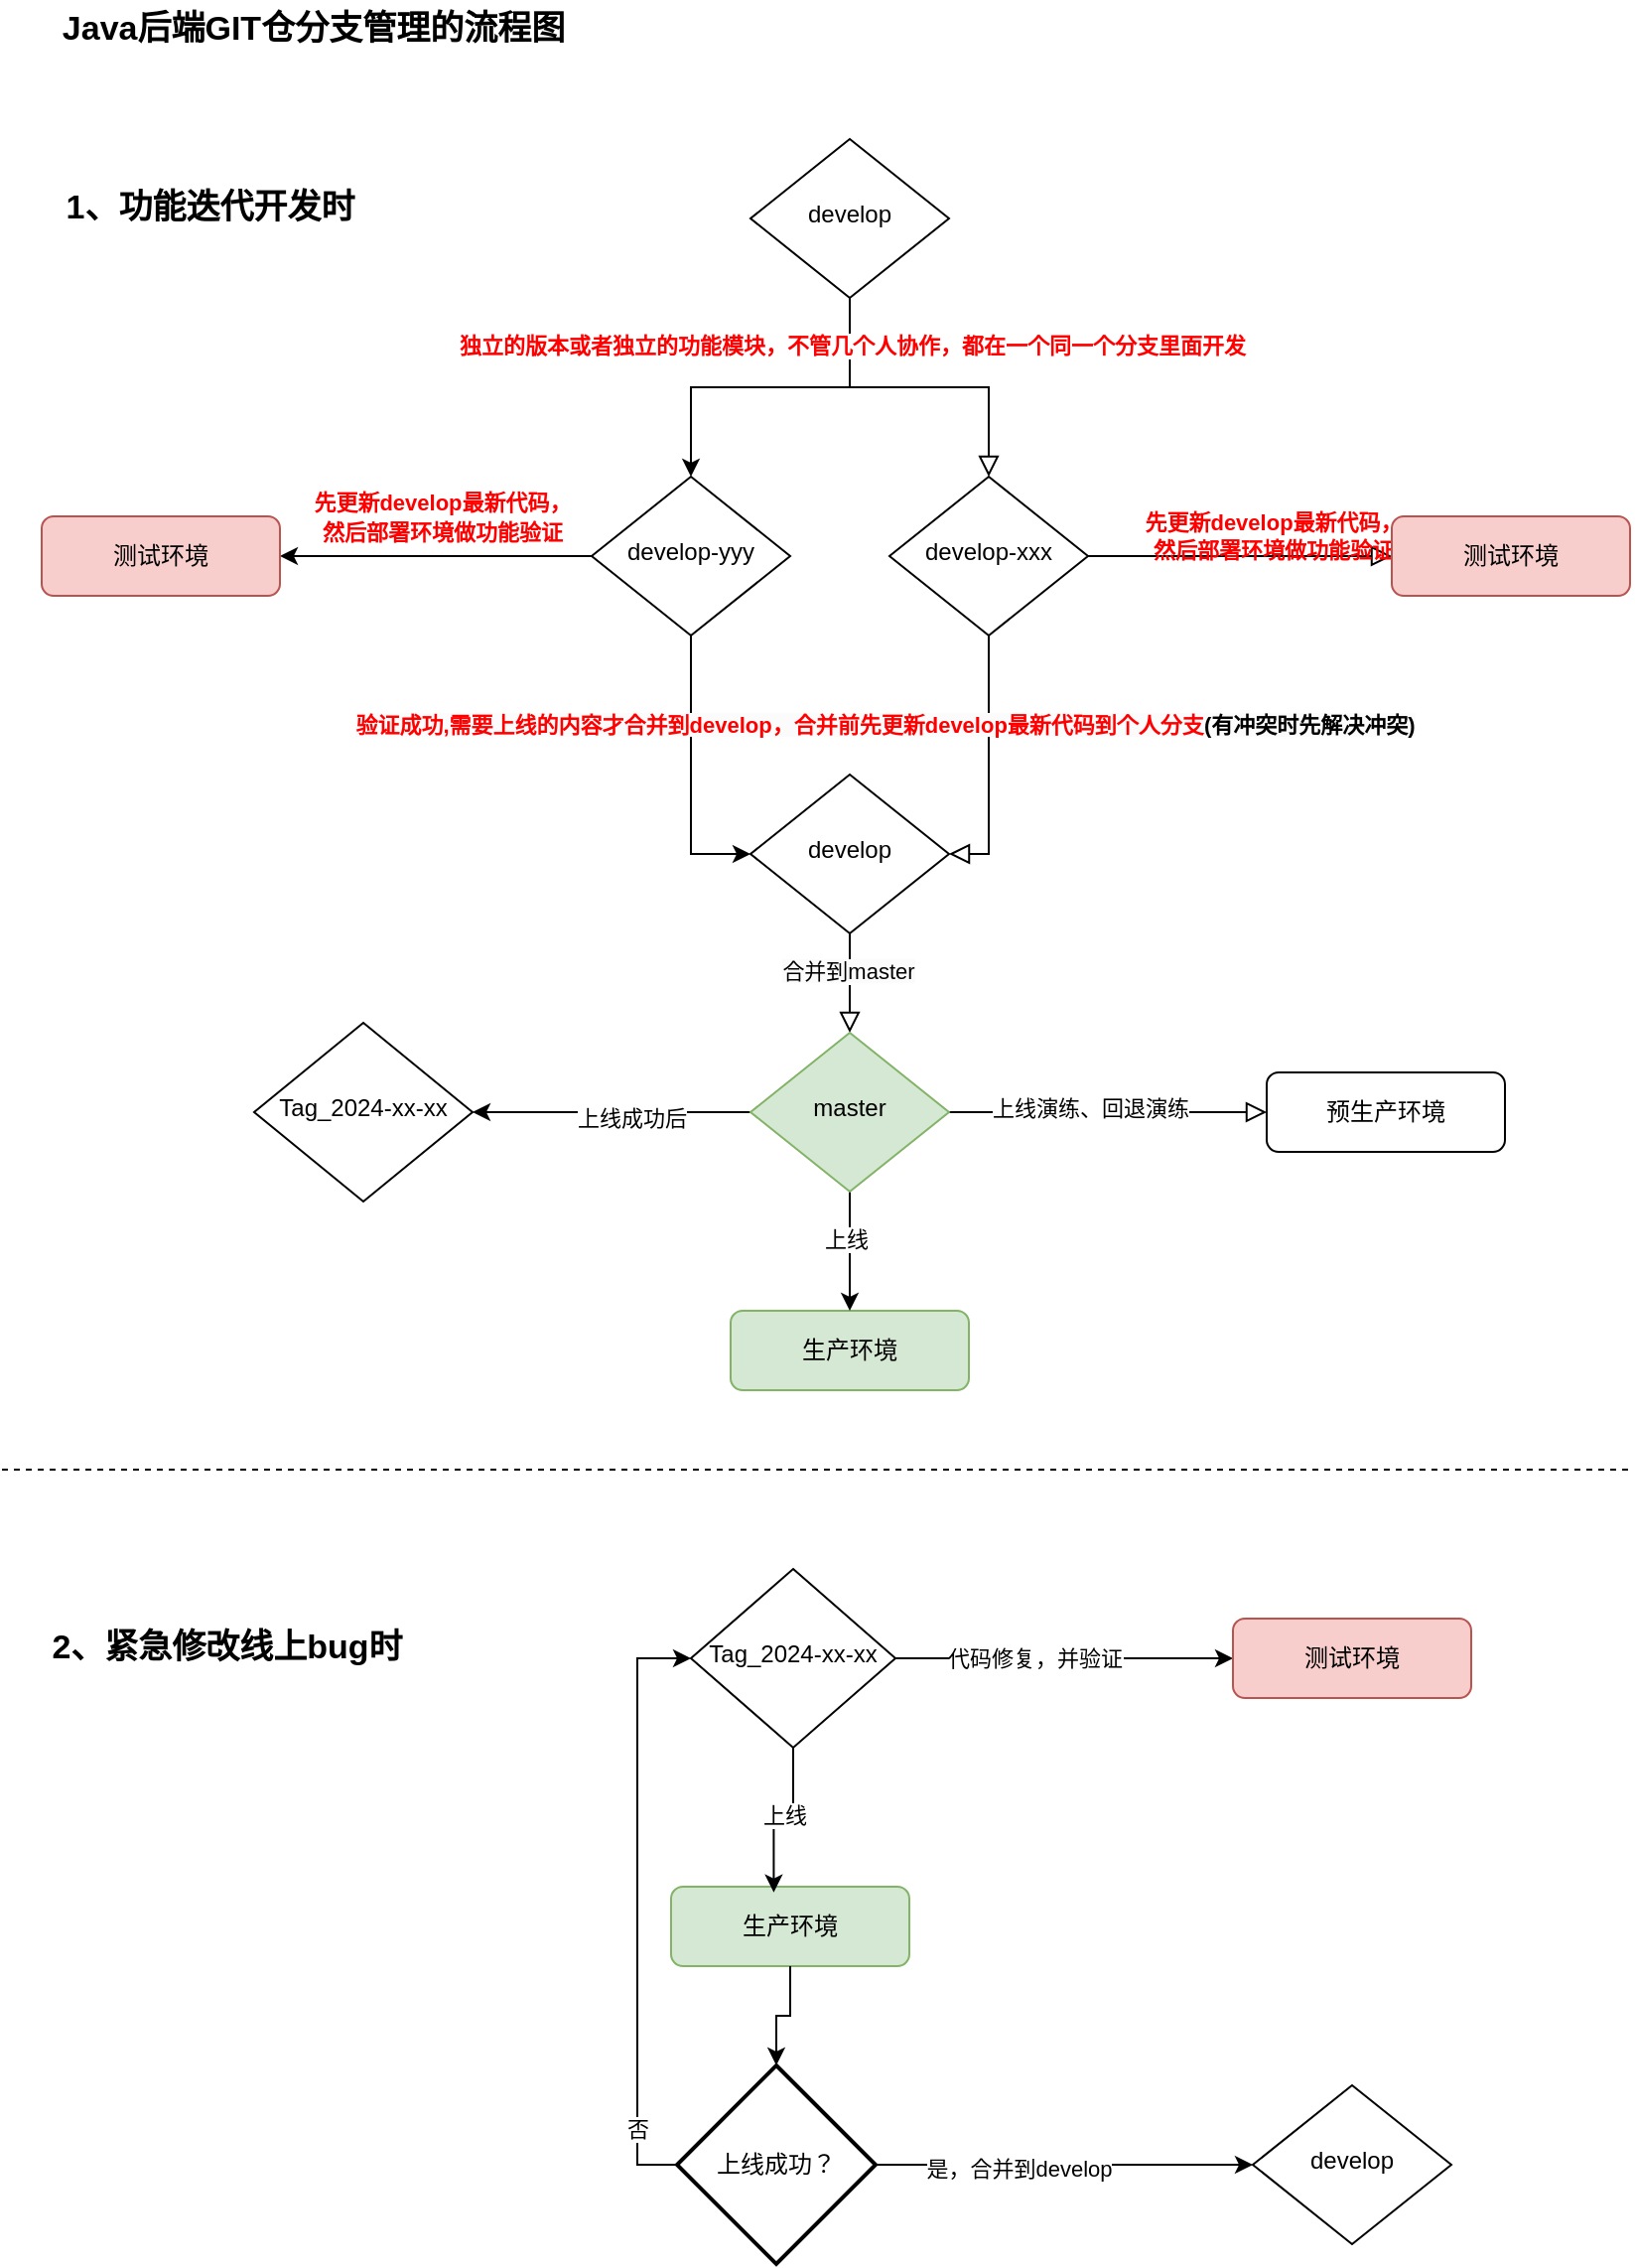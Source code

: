 <mxfile version="24.7.13">
  <diagram name="第 1 页" id="W_j7NMYkgrpg5_3cmiNn">
    <mxGraphModel dx="1434" dy="780" grid="1" gridSize="10" guides="1" tooltips="1" connect="1" arrows="1" fold="1" page="1" pageScale="1" pageWidth="827" pageHeight="1169" math="0" shadow="0">
      <root>
        <mxCell id="0" />
        <mxCell id="1" parent="0" />
        <mxCell id="8pB5E66EUDPTWyV27n4p-1" value="" style="rounded=0;html=1;jettySize=auto;orthogonalLoop=1;fontSize=11;endArrow=block;endFill=0;endSize=8;strokeWidth=1;shadow=0;labelBackgroundColor=none;edgeStyle=orthogonalEdgeStyle;exitX=0.5;exitY=1;exitDx=0;exitDy=0;" edge="1" parent="1" source="8pB5E66EUDPTWyV27n4p-28" target="8pB5E66EUDPTWyV27n4p-7">
          <mxGeometry relative="1" as="geometry" />
        </mxCell>
        <mxCell id="8pB5E66EUDPTWyV27n4p-2" style="edgeStyle=orthogonalEdgeStyle;rounded=0;orthogonalLoop=1;jettySize=auto;html=1;entryX=0.5;entryY=0;entryDx=0;entryDy=0;exitX=0.5;exitY=1;exitDx=0;exitDy=0;" edge="1" parent="1" source="8pB5E66EUDPTWyV27n4p-28" target="8pB5E66EUDPTWyV27n4p-24">
          <mxGeometry relative="1" as="geometry" />
        </mxCell>
        <mxCell id="8pB5E66EUDPTWyV27n4p-3" value="&lt;font color=&quot;#ff0000&quot;&gt;&lt;b&gt;独立的版本或者独立的功能模块，不管几个人协作，都在一个同一个分支里面开发&lt;/b&gt;&lt;/font&gt;" style="edgeLabel;html=1;align=center;verticalAlign=middle;resizable=0;points=[];" vertex="1" connectable="0" parent="8pB5E66EUDPTWyV27n4p-2">
          <mxGeometry x="-0.719" y="1" relative="1" as="geometry">
            <mxPoint as="offset" />
          </mxGeometry>
        </mxCell>
        <mxCell id="8pB5E66EUDPTWyV27n4p-4" value="" style="rounded=0;html=1;jettySize=auto;orthogonalLoop=1;fontSize=11;endArrow=block;endFill=0;endSize=8;strokeWidth=1;shadow=0;labelBackgroundColor=none;edgeStyle=orthogonalEdgeStyle;entryX=1;entryY=0.5;entryDx=0;entryDy=0;" edge="1" parent="1" source="8pB5E66EUDPTWyV27n4p-7" target="8pB5E66EUDPTWyV27n4p-13">
          <mxGeometry x="-0.143" y="130" relative="1" as="geometry">
            <mxPoint as="offset" />
          </mxGeometry>
        </mxCell>
        <mxCell id="8pB5E66EUDPTWyV27n4p-5" value="&lt;div&gt;&lt;span style=&quot;background-color: rgb(251, 251, 251);&quot;&gt;&lt;br&gt;&lt;/span&gt;&lt;/div&gt;" style="edgeLabel;html=1;align=center;verticalAlign=middle;resizable=0;points=[];" vertex="1" connectable="0" parent="8pB5E66EUDPTWyV27n4p-4">
          <mxGeometry x="-0.229" y="-2" relative="1" as="geometry">
            <mxPoint x="-58" y="4" as="offset" />
          </mxGeometry>
        </mxCell>
        <mxCell id="8pB5E66EUDPTWyV27n4p-6" value="&lt;br&gt;&lt;b style=&quot;color: rgb(255, 0, 0);&quot;&gt;先更新develop最新代码，&lt;/b&gt;&lt;div&gt;&lt;b style=&quot;color: rgb(255, 0, 0);&quot;&gt;然后部署环境做功能验证&lt;/b&gt;&lt;div&gt;&lt;br style=&quot;font-size: 12px; text-wrap: wrap;&quot;&gt;&lt;/div&gt;&lt;/div&gt;" style="edgeStyle=orthogonalEdgeStyle;rounded=0;html=1;jettySize=auto;orthogonalLoop=1;fontSize=11;endArrow=block;endFill=0;endSize=8;strokeWidth=1;shadow=0;labelBackgroundColor=none;" edge="1" parent="1" source="8pB5E66EUDPTWyV27n4p-7" target="8pB5E66EUDPTWyV27n4p-8">
          <mxGeometry x="0.216" y="10" relative="1" as="geometry">
            <mxPoint as="offset" />
          </mxGeometry>
        </mxCell>
        <mxCell id="8pB5E66EUDPTWyV27n4p-7" value="develop-xxx" style="rhombus;whiteSpace=wrap;html=1;shadow=0;fontFamily=Helvetica;fontSize=12;align=center;strokeWidth=1;spacing=6;spacingTop=-4;" vertex="1" parent="1">
          <mxGeometry x="447" y="260" width="100" height="80" as="geometry" />
        </mxCell>
        <mxCell id="8pB5E66EUDPTWyV27n4p-8" value="测试环境" style="rounded=1;whiteSpace=wrap;html=1;fontSize=12;glass=0;strokeWidth=1;shadow=0;fillColor=#f8cecc;strokeColor=#b85450;" vertex="1" parent="1">
          <mxGeometry x="700" y="280" width="120" height="40" as="geometry" />
        </mxCell>
        <mxCell id="8pB5E66EUDPTWyV27n4p-9" value="" style="rounded=0;html=1;jettySize=auto;orthogonalLoop=1;fontSize=11;endArrow=block;endFill=0;endSize=8;strokeWidth=1;shadow=0;labelBackgroundColor=none;edgeStyle=orthogonalEdgeStyle;" edge="1" parent="1" source="8pB5E66EUDPTWyV27n4p-13" target="8pB5E66EUDPTWyV27n4p-20">
          <mxGeometry x="-0.143" y="30" relative="1" as="geometry">
            <mxPoint as="offset" />
            <mxPoint x="487" y="610" as="targetPoint" />
          </mxGeometry>
        </mxCell>
        <mxCell id="8pB5E66EUDPTWyV27n4p-10" value="&lt;span style=&quot;background-color: rgb(251, 251, 251);&quot;&gt;合并到master&lt;/span&gt;" style="edgeLabel;html=1;align=center;verticalAlign=middle;resizable=0;points=[];" vertex="1" connectable="0" parent="8pB5E66EUDPTWyV27n4p-9">
          <mxGeometry x="-0.257" y="-1" relative="1" as="geometry">
            <mxPoint as="offset" />
          </mxGeometry>
        </mxCell>
        <mxCell id="8pB5E66EUDPTWyV27n4p-11" value="" style="edgeStyle=orthogonalEdgeStyle;rounded=0;html=1;jettySize=auto;orthogonalLoop=1;fontSize=11;endArrow=block;endFill=0;endSize=8;strokeWidth=1;shadow=0;labelBackgroundColor=none;entryX=0;entryY=0.5;entryDx=0;entryDy=0;" edge="1" parent="1" source="8pB5E66EUDPTWyV27n4p-20" target="8pB5E66EUDPTWyV27n4p-15">
          <mxGeometry y="10" relative="1" as="geometry">
            <mxPoint as="offset" />
            <mxPoint x="727" y="580" as="targetPoint" />
          </mxGeometry>
        </mxCell>
        <mxCell id="8pB5E66EUDPTWyV27n4p-12" value="上线演练、回退演练" style="edgeLabel;html=1;align=center;verticalAlign=middle;resizable=0;points=[];" vertex="1" connectable="0" parent="8pB5E66EUDPTWyV27n4p-11">
          <mxGeometry x="-0.117" y="2" relative="1" as="geometry">
            <mxPoint as="offset" />
          </mxGeometry>
        </mxCell>
        <mxCell id="8pB5E66EUDPTWyV27n4p-13" value="develop" style="rhombus;whiteSpace=wrap;html=1;shadow=0;fontFamily=Helvetica;fontSize=12;align=center;strokeWidth=1;spacing=6;spacingTop=-4;" vertex="1" parent="1">
          <mxGeometry x="377" y="410" width="100" height="80" as="geometry" />
        </mxCell>
        <mxCell id="8pB5E66EUDPTWyV27n4p-14" value="生产环境" style="rounded=1;whiteSpace=wrap;html=1;fontSize=12;glass=0;strokeWidth=1;shadow=0;fillColor=#d5e8d4;strokeColor=#82b366;" vertex="1" parent="1">
          <mxGeometry x="367" y="680" width="120" height="40" as="geometry" />
        </mxCell>
        <mxCell id="8pB5E66EUDPTWyV27n4p-15" value="预生产环境" style="rounded=1;whiteSpace=wrap;html=1;fontSize=12;glass=0;strokeWidth=1;shadow=0;" vertex="1" parent="1">
          <mxGeometry x="637" y="560" width="120" height="40" as="geometry" />
        </mxCell>
        <mxCell id="8pB5E66EUDPTWyV27n4p-16" style="edgeStyle=orthogonalEdgeStyle;rounded=0;orthogonalLoop=1;jettySize=auto;html=1;" edge="1" parent="1" source="8pB5E66EUDPTWyV27n4p-20" target="8pB5E66EUDPTWyV27n4p-14">
          <mxGeometry relative="1" as="geometry" />
        </mxCell>
        <mxCell id="8pB5E66EUDPTWyV27n4p-17" value="上线" style="edgeLabel;html=1;align=center;verticalAlign=middle;resizable=0;points=[];" vertex="1" connectable="0" parent="8pB5E66EUDPTWyV27n4p-16">
          <mxGeometry x="-0.225" y="-2" relative="1" as="geometry">
            <mxPoint as="offset" />
          </mxGeometry>
        </mxCell>
        <mxCell id="8pB5E66EUDPTWyV27n4p-18" style="edgeStyle=orthogonalEdgeStyle;rounded=0;orthogonalLoop=1;jettySize=auto;html=1;entryX=1;entryY=0.5;entryDx=0;entryDy=0;exitX=0;exitY=0.5;exitDx=0;exitDy=0;" edge="1" parent="1" source="8pB5E66EUDPTWyV27n4p-20" target="8pB5E66EUDPTWyV27n4p-21">
          <mxGeometry relative="1" as="geometry">
            <mxPoint x="438" y="600" as="sourcePoint" />
            <mxPoint x="328" y="600" as="targetPoint" />
            <Array as="points" />
          </mxGeometry>
        </mxCell>
        <mxCell id="8pB5E66EUDPTWyV27n4p-19" value="上线成功后" style="edgeLabel;html=1;align=center;verticalAlign=middle;resizable=0;points=[];" vertex="1" connectable="0" parent="8pB5E66EUDPTWyV27n4p-18">
          <mxGeometry x="-0.145" y="3" relative="1" as="geometry">
            <mxPoint as="offset" />
          </mxGeometry>
        </mxCell>
        <mxCell id="8pB5E66EUDPTWyV27n4p-20" value="master" style="rhombus;whiteSpace=wrap;html=1;shadow=0;fontFamily=Helvetica;fontSize=12;align=center;strokeWidth=1;spacing=6;spacingTop=-4;fillColor=#d5e8d4;strokeColor=#82b366;" vertex="1" parent="1">
          <mxGeometry x="377" y="540" width="100" height="80" as="geometry" />
        </mxCell>
        <mxCell id="8pB5E66EUDPTWyV27n4p-21" value="Tag_2024-xx-xx" style="rhombus;whiteSpace=wrap;html=1;shadow=0;fontFamily=Helvetica;fontSize=12;align=center;strokeWidth=1;spacing=6;spacingTop=-4;" vertex="1" parent="1">
          <mxGeometry x="127" y="535" width="110" height="90" as="geometry" />
        </mxCell>
        <mxCell id="8pB5E66EUDPTWyV27n4p-22" value="Java后端GIT仓分支管理的流程图" style="text;html=1;align=center;verticalAlign=middle;whiteSpace=wrap;rounded=0;fontStyle=1;fontSize=17;" vertex="1" parent="1">
          <mxGeometry x="17" y="20" width="280" height="30" as="geometry" />
        </mxCell>
        <mxCell id="8pB5E66EUDPTWyV27n4p-23" style="edgeStyle=orthogonalEdgeStyle;rounded=0;orthogonalLoop=1;jettySize=auto;html=1;entryX=1;entryY=0.5;entryDx=0;entryDy=0;" edge="1" parent="1" source="8pB5E66EUDPTWyV27n4p-24" target="8pB5E66EUDPTWyV27n4p-25">
          <mxGeometry relative="1" as="geometry" />
        </mxCell>
        <mxCell id="8pB5E66EUDPTWyV27n4p-24" value="develop-yyy" style="rhombus;whiteSpace=wrap;html=1;shadow=0;fontFamily=Helvetica;fontSize=12;align=center;strokeWidth=1;spacing=6;spacingTop=-4;" vertex="1" parent="1">
          <mxGeometry x="297" y="260" width="100" height="80" as="geometry" />
        </mxCell>
        <mxCell id="8pB5E66EUDPTWyV27n4p-25" value="测试环境" style="rounded=1;whiteSpace=wrap;html=1;fontSize=12;glass=0;strokeWidth=1;shadow=0;fillColor=#f8cecc;strokeColor=#b85450;" vertex="1" parent="1">
          <mxGeometry x="20" y="280" width="120" height="40" as="geometry" />
        </mxCell>
        <mxCell id="8pB5E66EUDPTWyV27n4p-26" style="edgeStyle=orthogonalEdgeStyle;rounded=0;orthogonalLoop=1;jettySize=auto;html=1;entryX=0;entryY=0.5;entryDx=0;entryDy=0;exitX=0.5;exitY=1;exitDx=0;exitDy=0;" edge="1" parent="1" source="8pB5E66EUDPTWyV27n4p-24" target="8pB5E66EUDPTWyV27n4p-13">
          <mxGeometry relative="1" as="geometry" />
        </mxCell>
        <mxCell id="8pB5E66EUDPTWyV27n4p-27" value="&lt;b&gt;&lt;br&gt;&lt;span style=&quot;font-family: Helvetica; font-size: 11px; font-style: normal; font-variant-ligatures: normal; font-variant-caps: normal; letter-spacing: normal; orphans: 2; text-align: center; text-indent: 0px; text-transform: none; widows: 2; word-spacing: 0px; -webkit-text-stroke-width: 0px; white-space: nowrap; text-decoration-thickness: initial; text-decoration-style: initial; text-decoration-color: initial; background-color: rgb(251, 251, 251);&quot;&gt;&lt;font color=&quot;#ff0000&quot;&gt;验证成功,需要上线的内容才合并到develop，合并前先更新develop最新代码到个人分支&lt;/font&gt;(有冲突时先解决冲突)&lt;/span&gt;&lt;br class=&quot;Apple-interchange-newline&quot;&gt;&lt;br&gt;&lt;/b&gt;" style="text;html=1;align=center;verticalAlign=middle;whiteSpace=wrap;rounded=0;" vertex="1" parent="1">
          <mxGeometry x="180" y="370" width="530" height="30" as="geometry" />
        </mxCell>
        <mxCell id="8pB5E66EUDPTWyV27n4p-28" value="develop" style="rhombus;whiteSpace=wrap;html=1;shadow=0;fontFamily=Helvetica;fontSize=12;align=center;strokeWidth=1;spacing=6;spacingTop=-4;" vertex="1" parent="1">
          <mxGeometry x="377" y="90" width="100" height="80" as="geometry" />
        </mxCell>
        <mxCell id="8pB5E66EUDPTWyV27n4p-29" value="&lt;br&gt;&lt;b style=&quot;color: rgb(255, 0, 0); font-size: 11px; text-wrap: nowrap;&quot;&gt;先更新develop最新代码，&lt;/b&gt;&lt;div&gt;&lt;b style=&quot;color: rgb(255, 0, 0); font-size: 11px; text-wrap: nowrap;&quot;&gt;然后部署环境做功能验证&lt;/b&gt;&lt;div&gt;&lt;div&gt;&lt;br&gt;&lt;/div&gt;&lt;/div&gt;&lt;/div&gt;" style="text;html=1;align=center;verticalAlign=middle;whiteSpace=wrap;rounded=0;" vertex="1" parent="1">
          <mxGeometry x="147" y="270" width="150" height="20" as="geometry" />
        </mxCell>
        <mxCell id="8pB5E66EUDPTWyV27n4p-30" value="2、紧急修改线上bug时" style="text;html=1;align=center;verticalAlign=middle;whiteSpace=wrap;rounded=0;fontStyle=1;fontSize=17;" vertex="1" parent="1">
          <mxGeometry x="17" y="835" width="193" height="30" as="geometry" />
        </mxCell>
        <mxCell id="8pB5E66EUDPTWyV27n4p-31" style="edgeStyle=orthogonalEdgeStyle;rounded=0;orthogonalLoop=1;jettySize=auto;html=1;" edge="1" parent="1" source="8pB5E66EUDPTWyV27n4p-33" target="8pB5E66EUDPTWyV27n4p-34">
          <mxGeometry relative="1" as="geometry" />
        </mxCell>
        <mxCell id="8pB5E66EUDPTWyV27n4p-32" value="代码修复，并验证" style="edgeLabel;html=1;align=center;verticalAlign=middle;resizable=0;points=[];" vertex="1" connectable="0" parent="8pB5E66EUDPTWyV27n4p-31">
          <mxGeometry x="-0.176" relative="1" as="geometry">
            <mxPoint as="offset" />
          </mxGeometry>
        </mxCell>
        <mxCell id="8pB5E66EUDPTWyV27n4p-33" value="Tag_2024-xx-xx" style="rhombus;whiteSpace=wrap;html=1;shadow=0;fontFamily=Helvetica;fontSize=12;align=center;strokeWidth=1;spacing=6;spacingTop=-4;" vertex="1" parent="1">
          <mxGeometry x="347" y="810" width="103" height="90" as="geometry" />
        </mxCell>
        <mxCell id="8pB5E66EUDPTWyV27n4p-34" value="测试环境" style="rounded=1;whiteSpace=wrap;html=1;fontSize=12;glass=0;strokeWidth=1;shadow=0;fillColor=#f8cecc;strokeColor=#b85450;" vertex="1" parent="1">
          <mxGeometry x="620" y="835" width="120" height="40" as="geometry" />
        </mxCell>
        <mxCell id="8pB5E66EUDPTWyV27n4p-35" value="生产环境" style="rounded=1;whiteSpace=wrap;html=1;fontSize=12;glass=0;strokeWidth=1;shadow=0;fillColor=#d5e8d4;strokeColor=#82b366;" vertex="1" parent="1">
          <mxGeometry x="337" y="970" width="120" height="40" as="geometry" />
        </mxCell>
        <mxCell id="8pB5E66EUDPTWyV27n4p-36" style="edgeStyle=orthogonalEdgeStyle;rounded=0;orthogonalLoop=1;jettySize=auto;html=1;entryX=0.431;entryY=0.071;entryDx=0;entryDy=0;entryPerimeter=0;" edge="1" parent="1" source="8pB5E66EUDPTWyV27n4p-33" target="8pB5E66EUDPTWyV27n4p-35">
          <mxGeometry relative="1" as="geometry" />
        </mxCell>
        <mxCell id="8pB5E66EUDPTWyV27n4p-37" value="上线" style="edgeLabel;html=1;align=center;verticalAlign=middle;resizable=0;points=[];" vertex="1" connectable="0" parent="8pB5E66EUDPTWyV27n4p-36">
          <mxGeometry x="-0.05" relative="1" as="geometry">
            <mxPoint y="-1" as="offset" />
          </mxGeometry>
        </mxCell>
        <mxCell id="8pB5E66EUDPTWyV27n4p-38" style="edgeStyle=orthogonalEdgeStyle;rounded=0;orthogonalLoop=1;jettySize=auto;html=1;entryX=0;entryY=0.5;entryDx=0;entryDy=0;exitX=0;exitY=0.5;exitDx=0;exitDy=0;exitPerimeter=0;" edge="1" parent="1" source="8pB5E66EUDPTWyV27n4p-43" target="8pB5E66EUDPTWyV27n4p-33">
          <mxGeometry relative="1" as="geometry">
            <mxPoint x="327.5" y="1080" as="sourcePoint" />
          </mxGeometry>
        </mxCell>
        <mxCell id="8pB5E66EUDPTWyV27n4p-39" value="否" style="edgeLabel;html=1;align=center;verticalAlign=middle;resizable=0;points=[];" vertex="1" connectable="0" parent="8pB5E66EUDPTWyV27n4p-38">
          <mxGeometry x="-0.745" relative="1" as="geometry">
            <mxPoint as="offset" />
          </mxGeometry>
        </mxCell>
        <mxCell id="8pB5E66EUDPTWyV27n4p-40" style="edgeStyle=orthogonalEdgeStyle;rounded=0;orthogonalLoop=1;jettySize=auto;html=1;entryX=0.5;entryY=0;entryDx=0;entryDy=0;entryPerimeter=0;" edge="1" parent="1" source="8pB5E66EUDPTWyV27n4p-35" target="8pB5E66EUDPTWyV27n4p-43">
          <mxGeometry relative="1" as="geometry">
            <mxPoint x="374" y="1138" as="targetPoint" />
          </mxGeometry>
        </mxCell>
        <mxCell id="8pB5E66EUDPTWyV27n4p-41" style="edgeStyle=orthogonalEdgeStyle;rounded=0;orthogonalLoop=1;jettySize=auto;html=1;entryX=0;entryY=0.5;entryDx=0;entryDy=0;" edge="1" parent="1" source="8pB5E66EUDPTWyV27n4p-43" target="8pB5E66EUDPTWyV27n4p-44">
          <mxGeometry relative="1" as="geometry" />
        </mxCell>
        <mxCell id="8pB5E66EUDPTWyV27n4p-42" value="是，合并到develop" style="edgeLabel;html=1;align=center;verticalAlign=middle;resizable=0;points=[];" vertex="1" connectable="0" parent="8pB5E66EUDPTWyV27n4p-41">
          <mxGeometry x="-0.241" y="-2" relative="1" as="geometry">
            <mxPoint as="offset" />
          </mxGeometry>
        </mxCell>
        <mxCell id="8pB5E66EUDPTWyV27n4p-43" value="上线成功？" style="strokeWidth=2;html=1;shape=mxgraph.flowchart.decision;whiteSpace=wrap;" vertex="1" parent="1">
          <mxGeometry x="340" y="1060" width="100" height="100" as="geometry" />
        </mxCell>
        <mxCell id="8pB5E66EUDPTWyV27n4p-44" value="develop" style="rhombus;whiteSpace=wrap;html=1;shadow=0;fontFamily=Helvetica;fontSize=12;align=center;strokeWidth=1;spacing=6;spacingTop=-4;" vertex="1" parent="1">
          <mxGeometry x="630" y="1070" width="100" height="80" as="geometry" />
        </mxCell>
        <mxCell id="8pB5E66EUDPTWyV27n4p-45" value="1、功能迭代开发时" style="text;html=1;align=center;verticalAlign=middle;whiteSpace=wrap;rounded=0;fontStyle=1;fontSize=17;" vertex="1" parent="1">
          <mxGeometry x="20" y="110" width="170" height="30" as="geometry" />
        </mxCell>
        <mxCell id="8pB5E66EUDPTWyV27n4p-46" value="" style="endArrow=none;dashed=1;html=1;rounded=0;fontStyle=1;fontSize=16;" edge="1" parent="1">
          <mxGeometry width="50" height="50" relative="1" as="geometry">
            <mxPoint y="760" as="sourcePoint" />
            <mxPoint x="820" y="760" as="targetPoint" />
          </mxGeometry>
        </mxCell>
      </root>
    </mxGraphModel>
  </diagram>
</mxfile>
